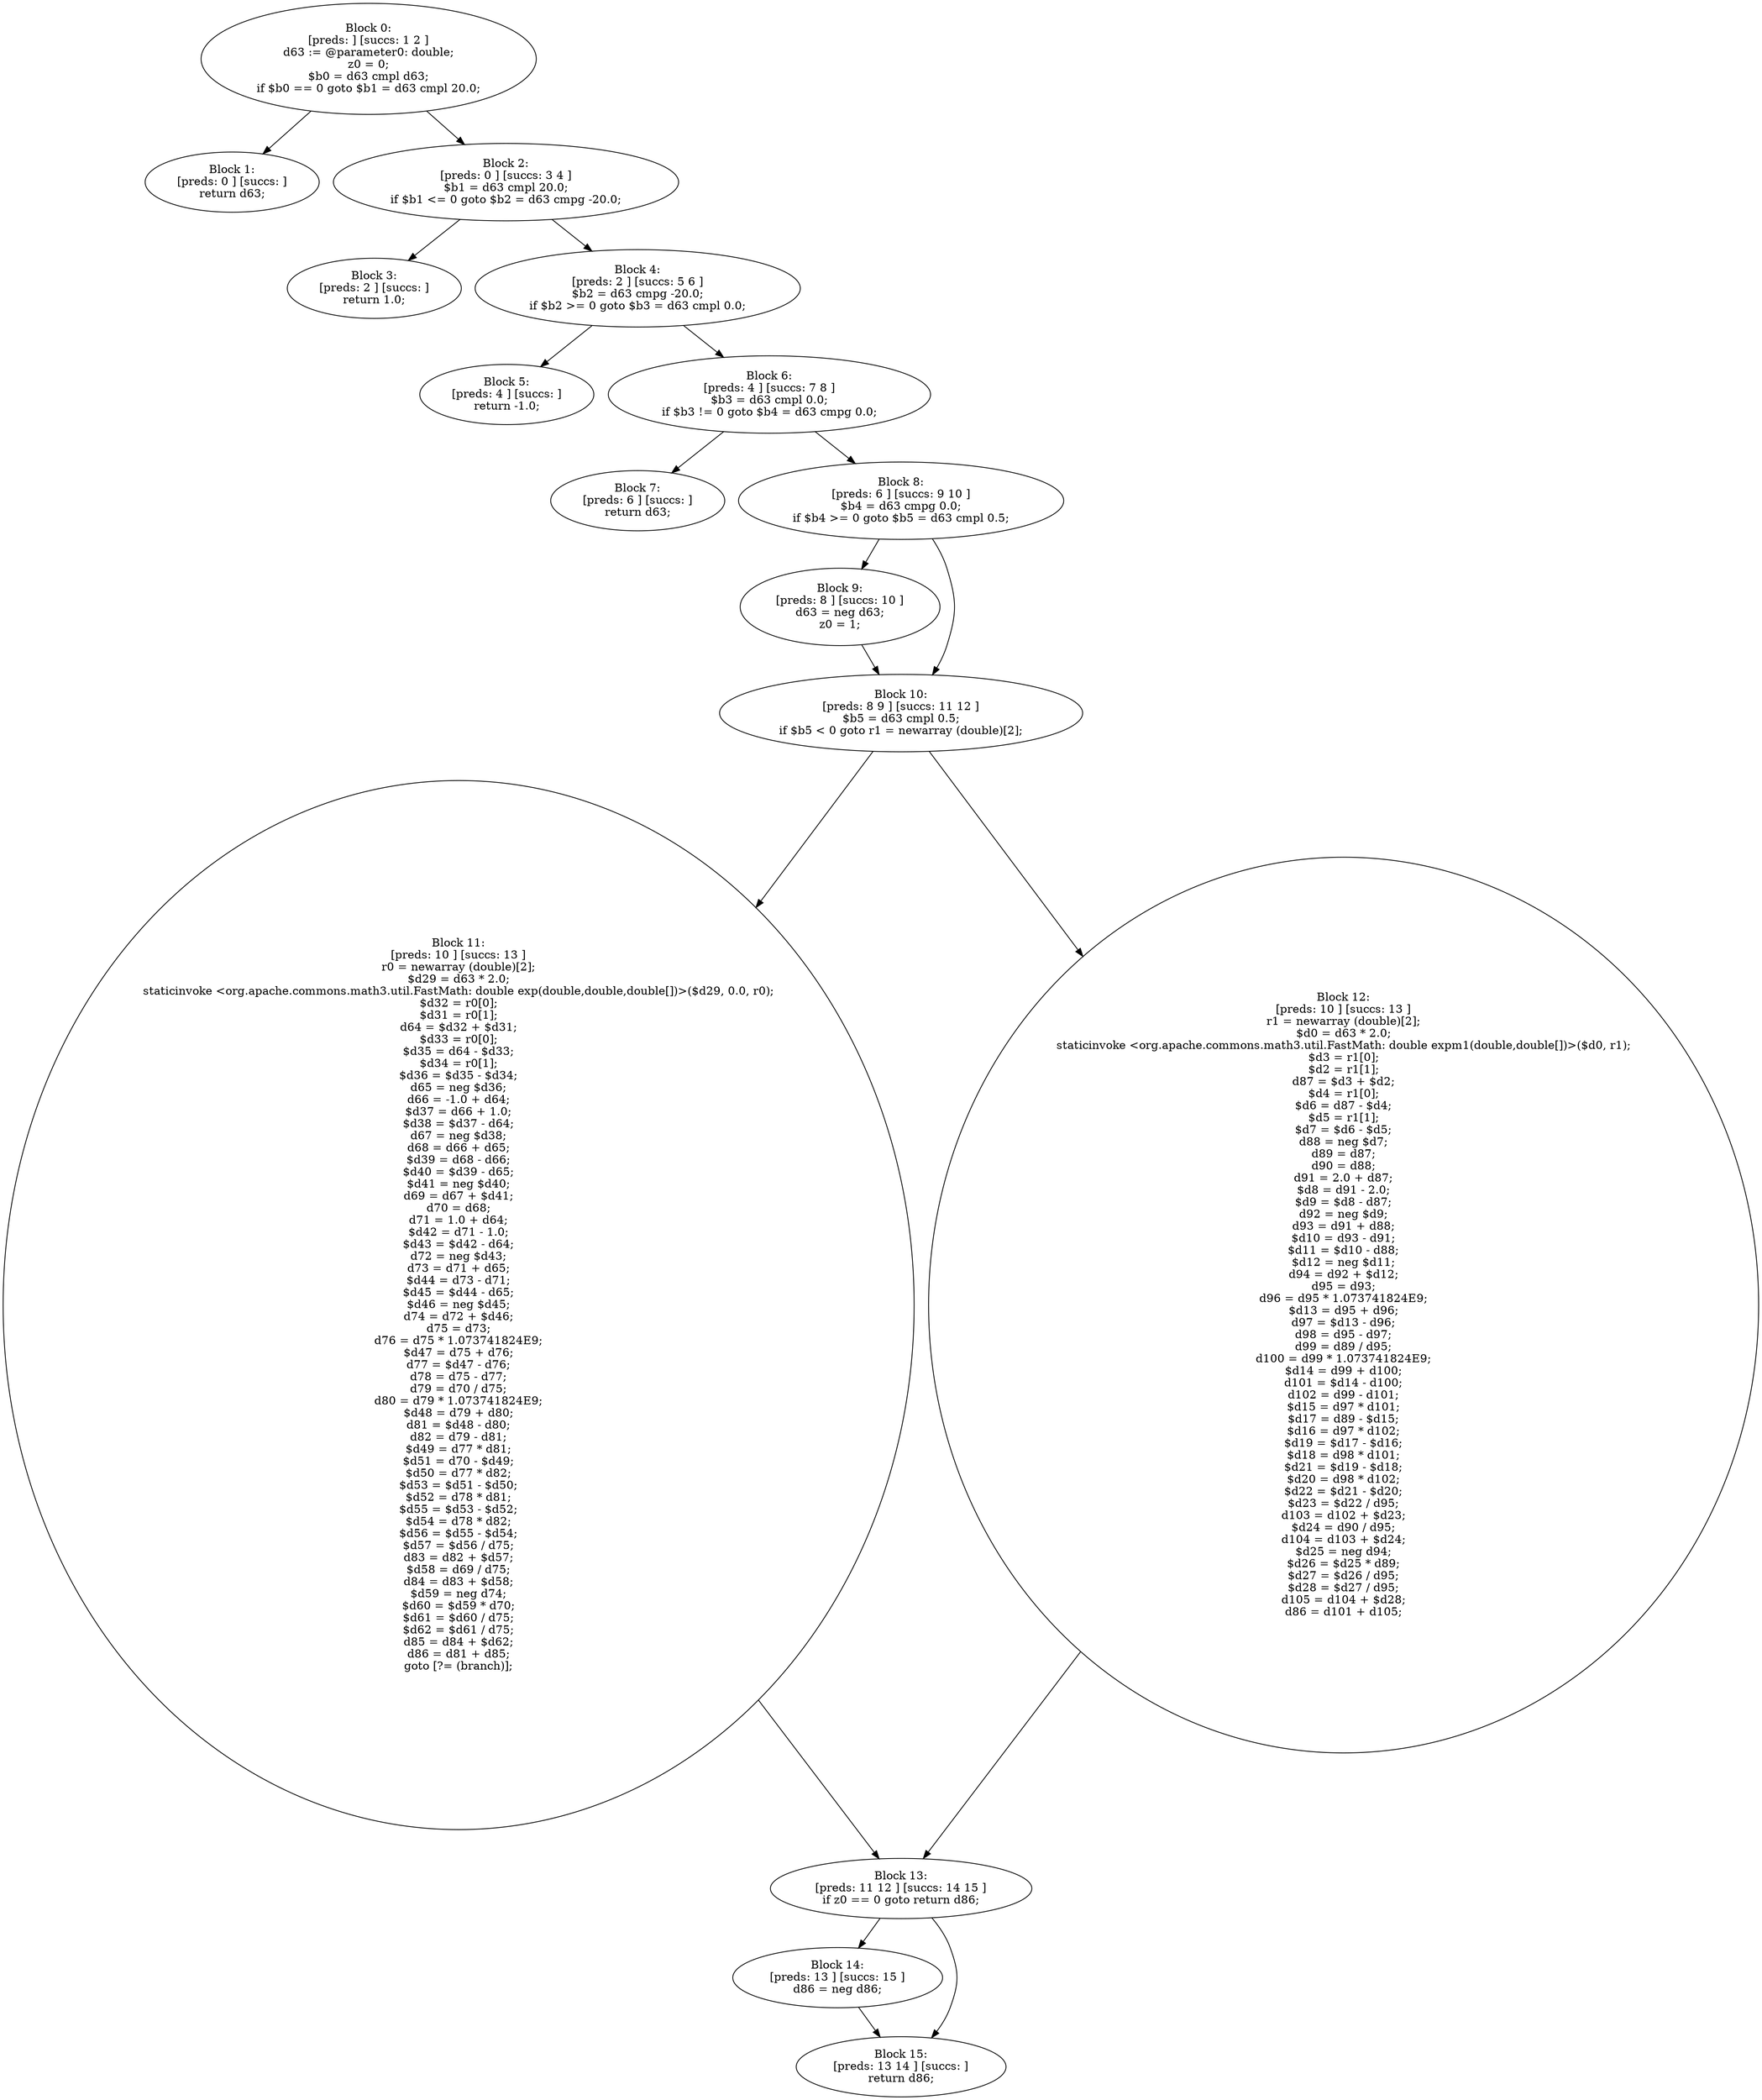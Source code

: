 digraph "unitGraph" {
    "Block 0:
[preds: ] [succs: 1 2 ]
d63 := @parameter0: double;
z0 = 0;
$b0 = d63 cmpl d63;
if $b0 == 0 goto $b1 = d63 cmpl 20.0;
"
    "Block 1:
[preds: 0 ] [succs: ]
return d63;
"
    "Block 2:
[preds: 0 ] [succs: 3 4 ]
$b1 = d63 cmpl 20.0;
if $b1 <= 0 goto $b2 = d63 cmpg -20.0;
"
    "Block 3:
[preds: 2 ] [succs: ]
return 1.0;
"
    "Block 4:
[preds: 2 ] [succs: 5 6 ]
$b2 = d63 cmpg -20.0;
if $b2 >= 0 goto $b3 = d63 cmpl 0.0;
"
    "Block 5:
[preds: 4 ] [succs: ]
return -1.0;
"
    "Block 6:
[preds: 4 ] [succs: 7 8 ]
$b3 = d63 cmpl 0.0;
if $b3 != 0 goto $b4 = d63 cmpg 0.0;
"
    "Block 7:
[preds: 6 ] [succs: ]
return d63;
"
    "Block 8:
[preds: 6 ] [succs: 9 10 ]
$b4 = d63 cmpg 0.0;
if $b4 >= 0 goto $b5 = d63 cmpl 0.5;
"
    "Block 9:
[preds: 8 ] [succs: 10 ]
d63 = neg d63;
z0 = 1;
"
    "Block 10:
[preds: 8 9 ] [succs: 11 12 ]
$b5 = d63 cmpl 0.5;
if $b5 < 0 goto r1 = newarray (double)[2];
"
    "Block 11:
[preds: 10 ] [succs: 13 ]
r0 = newarray (double)[2];
$d29 = d63 * 2.0;
staticinvoke <org.apache.commons.math3.util.FastMath: double exp(double,double,double[])>($d29, 0.0, r0);
$d32 = r0[0];
$d31 = r0[1];
d64 = $d32 + $d31;
$d33 = r0[0];
$d35 = d64 - $d33;
$d34 = r0[1];
$d36 = $d35 - $d34;
d65 = neg $d36;
d66 = -1.0 + d64;
$d37 = d66 + 1.0;
$d38 = $d37 - d64;
d67 = neg $d38;
d68 = d66 + d65;
$d39 = d68 - d66;
$d40 = $d39 - d65;
$d41 = neg $d40;
d69 = d67 + $d41;
d70 = d68;
d71 = 1.0 + d64;
$d42 = d71 - 1.0;
$d43 = $d42 - d64;
d72 = neg $d43;
d73 = d71 + d65;
$d44 = d73 - d71;
$d45 = $d44 - d65;
$d46 = neg $d45;
d74 = d72 + $d46;
d75 = d73;
d76 = d75 * 1.073741824E9;
$d47 = d75 + d76;
d77 = $d47 - d76;
d78 = d75 - d77;
d79 = d70 / d75;
d80 = d79 * 1.073741824E9;
$d48 = d79 + d80;
d81 = $d48 - d80;
d82 = d79 - d81;
$d49 = d77 * d81;
$d51 = d70 - $d49;
$d50 = d77 * d82;
$d53 = $d51 - $d50;
$d52 = d78 * d81;
$d55 = $d53 - $d52;
$d54 = d78 * d82;
$d56 = $d55 - $d54;
$d57 = $d56 / d75;
d83 = d82 + $d57;
$d58 = d69 / d75;
d84 = d83 + $d58;
$d59 = neg d74;
$d60 = $d59 * d70;
$d61 = $d60 / d75;
$d62 = $d61 / d75;
d85 = d84 + $d62;
d86 = d81 + d85;
goto [?= (branch)];
"
    "Block 12:
[preds: 10 ] [succs: 13 ]
r1 = newarray (double)[2];
$d0 = d63 * 2.0;
staticinvoke <org.apache.commons.math3.util.FastMath: double expm1(double,double[])>($d0, r1);
$d3 = r1[0];
$d2 = r1[1];
d87 = $d3 + $d2;
$d4 = r1[0];
$d6 = d87 - $d4;
$d5 = r1[1];
$d7 = $d6 - $d5;
d88 = neg $d7;
d89 = d87;
d90 = d88;
d91 = 2.0 + d87;
$d8 = d91 - 2.0;
$d9 = $d8 - d87;
d92 = neg $d9;
d93 = d91 + d88;
$d10 = d93 - d91;
$d11 = $d10 - d88;
$d12 = neg $d11;
d94 = d92 + $d12;
d95 = d93;
d96 = d95 * 1.073741824E9;
$d13 = d95 + d96;
d97 = $d13 - d96;
d98 = d95 - d97;
d99 = d89 / d95;
d100 = d99 * 1.073741824E9;
$d14 = d99 + d100;
d101 = $d14 - d100;
d102 = d99 - d101;
$d15 = d97 * d101;
$d17 = d89 - $d15;
$d16 = d97 * d102;
$d19 = $d17 - $d16;
$d18 = d98 * d101;
$d21 = $d19 - $d18;
$d20 = d98 * d102;
$d22 = $d21 - $d20;
$d23 = $d22 / d95;
d103 = d102 + $d23;
$d24 = d90 / d95;
d104 = d103 + $d24;
$d25 = neg d94;
$d26 = $d25 * d89;
$d27 = $d26 / d95;
$d28 = $d27 / d95;
d105 = d104 + $d28;
d86 = d101 + d105;
"
    "Block 13:
[preds: 11 12 ] [succs: 14 15 ]
if z0 == 0 goto return d86;
"
    "Block 14:
[preds: 13 ] [succs: 15 ]
d86 = neg d86;
"
    "Block 15:
[preds: 13 14 ] [succs: ]
return d86;
"
    "Block 0:
[preds: ] [succs: 1 2 ]
d63 := @parameter0: double;
z0 = 0;
$b0 = d63 cmpl d63;
if $b0 == 0 goto $b1 = d63 cmpl 20.0;
"->"Block 1:
[preds: 0 ] [succs: ]
return d63;
";
    "Block 0:
[preds: ] [succs: 1 2 ]
d63 := @parameter0: double;
z0 = 0;
$b0 = d63 cmpl d63;
if $b0 == 0 goto $b1 = d63 cmpl 20.0;
"->"Block 2:
[preds: 0 ] [succs: 3 4 ]
$b1 = d63 cmpl 20.0;
if $b1 <= 0 goto $b2 = d63 cmpg -20.0;
";
    "Block 2:
[preds: 0 ] [succs: 3 4 ]
$b1 = d63 cmpl 20.0;
if $b1 <= 0 goto $b2 = d63 cmpg -20.0;
"->"Block 3:
[preds: 2 ] [succs: ]
return 1.0;
";
    "Block 2:
[preds: 0 ] [succs: 3 4 ]
$b1 = d63 cmpl 20.0;
if $b1 <= 0 goto $b2 = d63 cmpg -20.0;
"->"Block 4:
[preds: 2 ] [succs: 5 6 ]
$b2 = d63 cmpg -20.0;
if $b2 >= 0 goto $b3 = d63 cmpl 0.0;
";
    "Block 4:
[preds: 2 ] [succs: 5 6 ]
$b2 = d63 cmpg -20.0;
if $b2 >= 0 goto $b3 = d63 cmpl 0.0;
"->"Block 5:
[preds: 4 ] [succs: ]
return -1.0;
";
    "Block 4:
[preds: 2 ] [succs: 5 6 ]
$b2 = d63 cmpg -20.0;
if $b2 >= 0 goto $b3 = d63 cmpl 0.0;
"->"Block 6:
[preds: 4 ] [succs: 7 8 ]
$b3 = d63 cmpl 0.0;
if $b3 != 0 goto $b4 = d63 cmpg 0.0;
";
    "Block 6:
[preds: 4 ] [succs: 7 8 ]
$b3 = d63 cmpl 0.0;
if $b3 != 0 goto $b4 = d63 cmpg 0.0;
"->"Block 7:
[preds: 6 ] [succs: ]
return d63;
";
    "Block 6:
[preds: 4 ] [succs: 7 8 ]
$b3 = d63 cmpl 0.0;
if $b3 != 0 goto $b4 = d63 cmpg 0.0;
"->"Block 8:
[preds: 6 ] [succs: 9 10 ]
$b4 = d63 cmpg 0.0;
if $b4 >= 0 goto $b5 = d63 cmpl 0.5;
";
    "Block 8:
[preds: 6 ] [succs: 9 10 ]
$b4 = d63 cmpg 0.0;
if $b4 >= 0 goto $b5 = d63 cmpl 0.5;
"->"Block 9:
[preds: 8 ] [succs: 10 ]
d63 = neg d63;
z0 = 1;
";
    "Block 8:
[preds: 6 ] [succs: 9 10 ]
$b4 = d63 cmpg 0.0;
if $b4 >= 0 goto $b5 = d63 cmpl 0.5;
"->"Block 10:
[preds: 8 9 ] [succs: 11 12 ]
$b5 = d63 cmpl 0.5;
if $b5 < 0 goto r1 = newarray (double)[2];
";
    "Block 9:
[preds: 8 ] [succs: 10 ]
d63 = neg d63;
z0 = 1;
"->"Block 10:
[preds: 8 9 ] [succs: 11 12 ]
$b5 = d63 cmpl 0.5;
if $b5 < 0 goto r1 = newarray (double)[2];
";
    "Block 10:
[preds: 8 9 ] [succs: 11 12 ]
$b5 = d63 cmpl 0.5;
if $b5 < 0 goto r1 = newarray (double)[2];
"->"Block 11:
[preds: 10 ] [succs: 13 ]
r0 = newarray (double)[2];
$d29 = d63 * 2.0;
staticinvoke <org.apache.commons.math3.util.FastMath: double exp(double,double,double[])>($d29, 0.0, r0);
$d32 = r0[0];
$d31 = r0[1];
d64 = $d32 + $d31;
$d33 = r0[0];
$d35 = d64 - $d33;
$d34 = r0[1];
$d36 = $d35 - $d34;
d65 = neg $d36;
d66 = -1.0 + d64;
$d37 = d66 + 1.0;
$d38 = $d37 - d64;
d67 = neg $d38;
d68 = d66 + d65;
$d39 = d68 - d66;
$d40 = $d39 - d65;
$d41 = neg $d40;
d69 = d67 + $d41;
d70 = d68;
d71 = 1.0 + d64;
$d42 = d71 - 1.0;
$d43 = $d42 - d64;
d72 = neg $d43;
d73 = d71 + d65;
$d44 = d73 - d71;
$d45 = $d44 - d65;
$d46 = neg $d45;
d74 = d72 + $d46;
d75 = d73;
d76 = d75 * 1.073741824E9;
$d47 = d75 + d76;
d77 = $d47 - d76;
d78 = d75 - d77;
d79 = d70 / d75;
d80 = d79 * 1.073741824E9;
$d48 = d79 + d80;
d81 = $d48 - d80;
d82 = d79 - d81;
$d49 = d77 * d81;
$d51 = d70 - $d49;
$d50 = d77 * d82;
$d53 = $d51 - $d50;
$d52 = d78 * d81;
$d55 = $d53 - $d52;
$d54 = d78 * d82;
$d56 = $d55 - $d54;
$d57 = $d56 / d75;
d83 = d82 + $d57;
$d58 = d69 / d75;
d84 = d83 + $d58;
$d59 = neg d74;
$d60 = $d59 * d70;
$d61 = $d60 / d75;
$d62 = $d61 / d75;
d85 = d84 + $d62;
d86 = d81 + d85;
goto [?= (branch)];
";
    "Block 10:
[preds: 8 9 ] [succs: 11 12 ]
$b5 = d63 cmpl 0.5;
if $b5 < 0 goto r1 = newarray (double)[2];
"->"Block 12:
[preds: 10 ] [succs: 13 ]
r1 = newarray (double)[2];
$d0 = d63 * 2.0;
staticinvoke <org.apache.commons.math3.util.FastMath: double expm1(double,double[])>($d0, r1);
$d3 = r1[0];
$d2 = r1[1];
d87 = $d3 + $d2;
$d4 = r1[0];
$d6 = d87 - $d4;
$d5 = r1[1];
$d7 = $d6 - $d5;
d88 = neg $d7;
d89 = d87;
d90 = d88;
d91 = 2.0 + d87;
$d8 = d91 - 2.0;
$d9 = $d8 - d87;
d92 = neg $d9;
d93 = d91 + d88;
$d10 = d93 - d91;
$d11 = $d10 - d88;
$d12 = neg $d11;
d94 = d92 + $d12;
d95 = d93;
d96 = d95 * 1.073741824E9;
$d13 = d95 + d96;
d97 = $d13 - d96;
d98 = d95 - d97;
d99 = d89 / d95;
d100 = d99 * 1.073741824E9;
$d14 = d99 + d100;
d101 = $d14 - d100;
d102 = d99 - d101;
$d15 = d97 * d101;
$d17 = d89 - $d15;
$d16 = d97 * d102;
$d19 = $d17 - $d16;
$d18 = d98 * d101;
$d21 = $d19 - $d18;
$d20 = d98 * d102;
$d22 = $d21 - $d20;
$d23 = $d22 / d95;
d103 = d102 + $d23;
$d24 = d90 / d95;
d104 = d103 + $d24;
$d25 = neg d94;
$d26 = $d25 * d89;
$d27 = $d26 / d95;
$d28 = $d27 / d95;
d105 = d104 + $d28;
d86 = d101 + d105;
";
    "Block 11:
[preds: 10 ] [succs: 13 ]
r0 = newarray (double)[2];
$d29 = d63 * 2.0;
staticinvoke <org.apache.commons.math3.util.FastMath: double exp(double,double,double[])>($d29, 0.0, r0);
$d32 = r0[0];
$d31 = r0[1];
d64 = $d32 + $d31;
$d33 = r0[0];
$d35 = d64 - $d33;
$d34 = r0[1];
$d36 = $d35 - $d34;
d65 = neg $d36;
d66 = -1.0 + d64;
$d37 = d66 + 1.0;
$d38 = $d37 - d64;
d67 = neg $d38;
d68 = d66 + d65;
$d39 = d68 - d66;
$d40 = $d39 - d65;
$d41 = neg $d40;
d69 = d67 + $d41;
d70 = d68;
d71 = 1.0 + d64;
$d42 = d71 - 1.0;
$d43 = $d42 - d64;
d72 = neg $d43;
d73 = d71 + d65;
$d44 = d73 - d71;
$d45 = $d44 - d65;
$d46 = neg $d45;
d74 = d72 + $d46;
d75 = d73;
d76 = d75 * 1.073741824E9;
$d47 = d75 + d76;
d77 = $d47 - d76;
d78 = d75 - d77;
d79 = d70 / d75;
d80 = d79 * 1.073741824E9;
$d48 = d79 + d80;
d81 = $d48 - d80;
d82 = d79 - d81;
$d49 = d77 * d81;
$d51 = d70 - $d49;
$d50 = d77 * d82;
$d53 = $d51 - $d50;
$d52 = d78 * d81;
$d55 = $d53 - $d52;
$d54 = d78 * d82;
$d56 = $d55 - $d54;
$d57 = $d56 / d75;
d83 = d82 + $d57;
$d58 = d69 / d75;
d84 = d83 + $d58;
$d59 = neg d74;
$d60 = $d59 * d70;
$d61 = $d60 / d75;
$d62 = $d61 / d75;
d85 = d84 + $d62;
d86 = d81 + d85;
goto [?= (branch)];
"->"Block 13:
[preds: 11 12 ] [succs: 14 15 ]
if z0 == 0 goto return d86;
";
    "Block 12:
[preds: 10 ] [succs: 13 ]
r1 = newarray (double)[2];
$d0 = d63 * 2.0;
staticinvoke <org.apache.commons.math3.util.FastMath: double expm1(double,double[])>($d0, r1);
$d3 = r1[0];
$d2 = r1[1];
d87 = $d3 + $d2;
$d4 = r1[0];
$d6 = d87 - $d4;
$d5 = r1[1];
$d7 = $d6 - $d5;
d88 = neg $d7;
d89 = d87;
d90 = d88;
d91 = 2.0 + d87;
$d8 = d91 - 2.0;
$d9 = $d8 - d87;
d92 = neg $d9;
d93 = d91 + d88;
$d10 = d93 - d91;
$d11 = $d10 - d88;
$d12 = neg $d11;
d94 = d92 + $d12;
d95 = d93;
d96 = d95 * 1.073741824E9;
$d13 = d95 + d96;
d97 = $d13 - d96;
d98 = d95 - d97;
d99 = d89 / d95;
d100 = d99 * 1.073741824E9;
$d14 = d99 + d100;
d101 = $d14 - d100;
d102 = d99 - d101;
$d15 = d97 * d101;
$d17 = d89 - $d15;
$d16 = d97 * d102;
$d19 = $d17 - $d16;
$d18 = d98 * d101;
$d21 = $d19 - $d18;
$d20 = d98 * d102;
$d22 = $d21 - $d20;
$d23 = $d22 / d95;
d103 = d102 + $d23;
$d24 = d90 / d95;
d104 = d103 + $d24;
$d25 = neg d94;
$d26 = $d25 * d89;
$d27 = $d26 / d95;
$d28 = $d27 / d95;
d105 = d104 + $d28;
d86 = d101 + d105;
"->"Block 13:
[preds: 11 12 ] [succs: 14 15 ]
if z0 == 0 goto return d86;
";
    "Block 13:
[preds: 11 12 ] [succs: 14 15 ]
if z0 == 0 goto return d86;
"->"Block 14:
[preds: 13 ] [succs: 15 ]
d86 = neg d86;
";
    "Block 13:
[preds: 11 12 ] [succs: 14 15 ]
if z0 == 0 goto return d86;
"->"Block 15:
[preds: 13 14 ] [succs: ]
return d86;
";
    "Block 14:
[preds: 13 ] [succs: 15 ]
d86 = neg d86;
"->"Block 15:
[preds: 13 14 ] [succs: ]
return d86;
";
}

